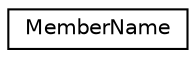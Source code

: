 digraph "类继承关系图"
{
 // INTERACTIVE_SVG=YES
 // LATEX_PDF_SIZE
  edge [fontname="Helvetica",fontsize="10",labelfontname="Helvetica",labelfontsize="10"];
  node [fontname="Helvetica",fontsize="10",shape=record];
  rankdir="LR";
  Node0 [label="MemberName",height=0.2,width=0.4,color="black", fillcolor="white", style="filled",URL="$da/d7e/class_member_name.html",tooltip=" "];
}
